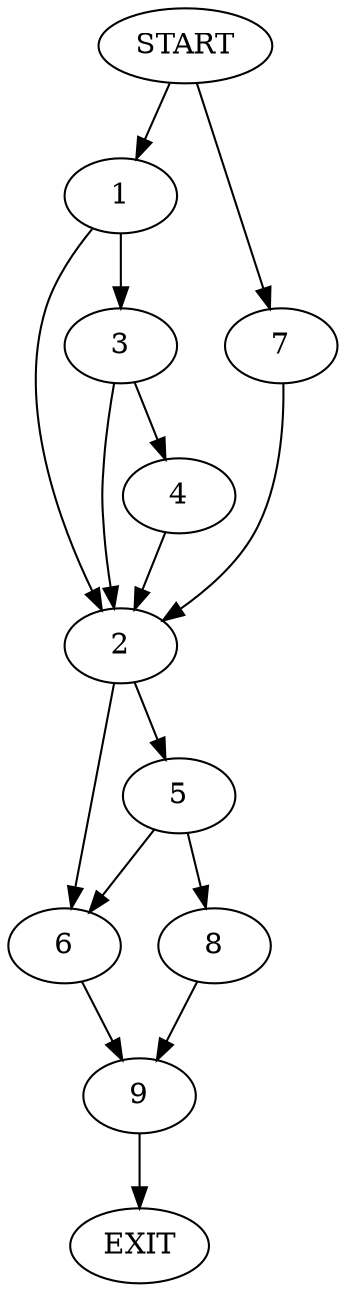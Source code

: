 digraph {
0 [label="START"]
10 [label="EXIT"]
0 -> 1
1 -> 2
1 -> 3
3 -> 2
3 -> 4
2 -> 5
2 -> 6
4 -> 2
0 -> 7
7 -> 2
5 -> 8
5 -> 6
6 -> 9
8 -> 9
9 -> 10
}

